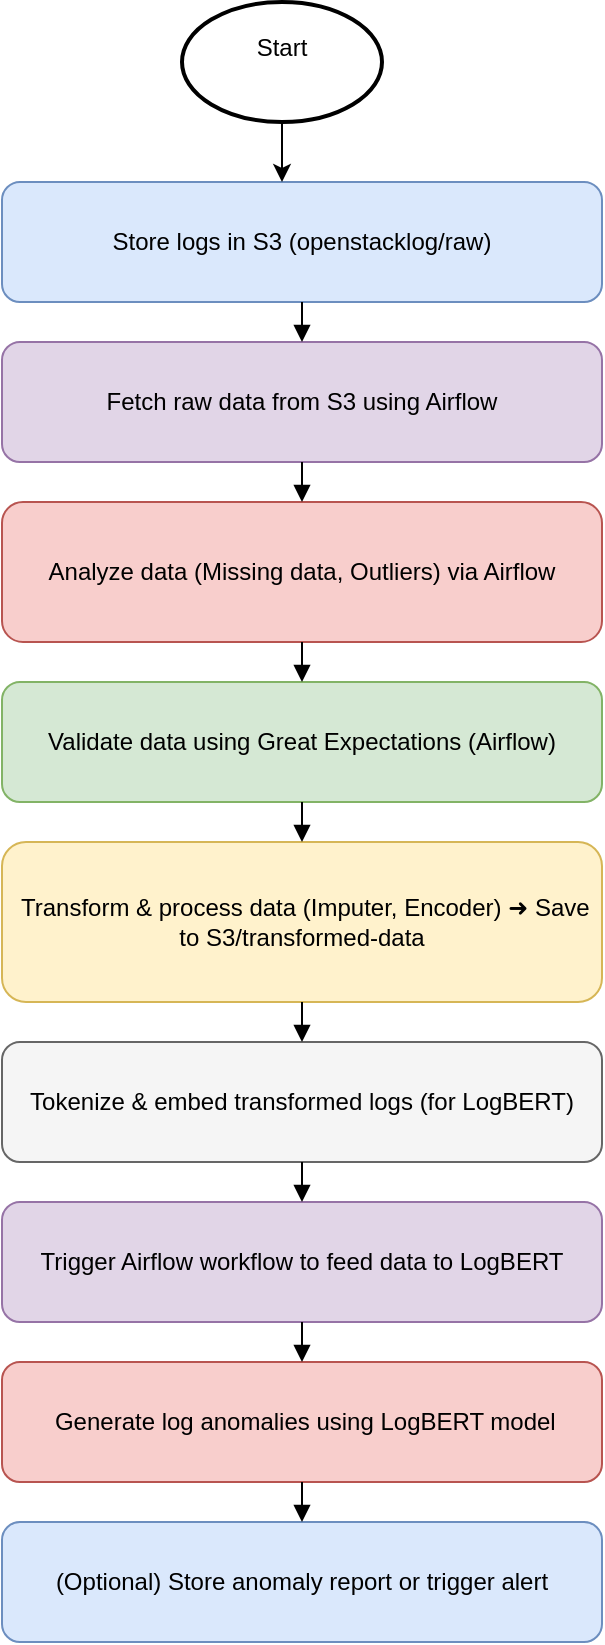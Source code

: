 <mxfile version="26.2.10">
  <diagram name="Root Cause Analysis" id="log-root-cause-flow">
    <mxGraphModel dx="950" dy="619" grid="1" gridSize="10" guides="1" tooltips="1" connect="1" arrows="1" fold="1" page="1" pageScale="1" pageWidth="827" pageHeight="1169" math="0" shadow="0">
      <root>
        <mxCell id="0" />
        <mxCell id="1" parent="0" />
        <mxCell id="2" value="Store logs in S3 (openstacklog/raw)" style="rounded=1;whiteSpace=wrap;html=1;fillColor=#DAE8FC;strokeColor=#6C8EBF;" parent="1" vertex="1">
          <mxGeometry x="240" y="110" width="300" height="60" as="geometry" />
        </mxCell>
        <mxCell id="3" value="Fetch raw data from S3 using Airflow" style="rounded=1;whiteSpace=wrap;html=1;fillColor=#E1D5E7;strokeColor=#9673A6;" parent="1" vertex="1">
          <mxGeometry x="240" y="190" width="300" height="60" as="geometry" />
        </mxCell>
        <mxCell id="4" value="Analyze data (Missing data, Outliers) via Airflow" style="rounded=1;whiteSpace=wrap;html=1;fillColor=#F8CECC;strokeColor=#B85450;" parent="1" vertex="1">
          <mxGeometry x="240" y="270" width="300" height="70" as="geometry" />
        </mxCell>
        <mxCell id="5" value="Validate data using Great Expectations (Airflow)" style="rounded=1;whiteSpace=wrap;html=1;fillColor=#D5E8D4;strokeColor=#82B366;" parent="1" vertex="1">
          <mxGeometry x="240" y="360" width="300" height="60" as="geometry" />
        </mxCell>
        <mxCell id="6" value="&amp;nbsp;Transform &amp;amp; process data (Imputer, Encoder) ➜ Save to S3/transformed-data" style="rounded=1;whiteSpace=wrap;html=1;fillColor=#FFF2CC;strokeColor=#D6B656;" parent="1" vertex="1">
          <mxGeometry x="240" y="440" width="300" height="80" as="geometry" />
        </mxCell>
        <mxCell id="7" value="Tokenize &amp;amp; embed transformed logs (for LogBERT)" style="rounded=1;whiteSpace=wrap;html=1;fillColor=#F5F5F5;strokeColor=#666666;" parent="1" vertex="1">
          <mxGeometry x="240" y="540" width="300" height="60" as="geometry" />
        </mxCell>
        <mxCell id="8" value="Trigger Airflow workflow to feed data to LogBERT" style="rounded=1;whiteSpace=wrap;html=1;fillColor=#E1D5E7;strokeColor=#9673A6;" parent="1" vertex="1">
          <mxGeometry x="240" y="620" width="300" height="60" as="geometry" />
        </mxCell>
        <mxCell id="9" value="&amp;nbsp;Generate log anomalies using LogBERT model" style="rounded=1;whiteSpace=wrap;html=1;fillColor=#F8CECC;strokeColor=#B85450;" parent="1" vertex="1">
          <mxGeometry x="240" y="700" width="300" height="60" as="geometry" />
        </mxCell>
        <mxCell id="10" value="(Optional) Store anomaly report or trigger alert" style="rounded=1;whiteSpace=wrap;html=1;fillColor=#DAE8FC;strokeColor=#6C8EBF;" parent="1" vertex="1">
          <mxGeometry x="240" y="780" width="300" height="60" as="geometry" />
        </mxCell>
        <mxCell id="e1" style="endArrow=block;html=1;" parent="1" source="2" target="3" edge="1">
          <mxGeometry relative="1" as="geometry" />
        </mxCell>
        <mxCell id="e2" style="endArrow=block;html=1;" parent="1" source="3" target="4" edge="1">
          <mxGeometry relative="1" as="geometry" />
        </mxCell>
        <mxCell id="e3" style="endArrow=block;html=1;" parent="1" source="4" target="5" edge="1">
          <mxGeometry relative="1" as="geometry" />
        </mxCell>
        <mxCell id="e4" style="endArrow=block;html=1;" parent="1" source="5" target="6" edge="1">
          <mxGeometry relative="1" as="geometry" />
        </mxCell>
        <mxCell id="e5" style="endArrow=block;html=1;" parent="1" source="6" target="7" edge="1">
          <mxGeometry relative="1" as="geometry" />
        </mxCell>
        <mxCell id="e6" style="endArrow=block;html=1;" parent="1" source="7" target="8" edge="1">
          <mxGeometry relative="1" as="geometry" />
        </mxCell>
        <mxCell id="e7" style="endArrow=block;html=1;" parent="1" source="8" target="9" edge="1">
          <mxGeometry relative="1" as="geometry" />
        </mxCell>
        <mxCell id="e8" style="endArrow=block;html=1;" parent="1" source="9" target="10" edge="1">
          <mxGeometry relative="1" as="geometry" />
        </mxCell>
        <mxCell id="uPUSgnIk5_BVq6u-cnYK-10" value="Start&lt;div&gt;&lt;br&gt;&lt;/div&gt;" style="strokeWidth=2;html=1;shape=mxgraph.flowchart.start_1;whiteSpace=wrap;points=[[0,0.5,0,0,0],[0.145,0.145,0,0,0],[0.145,0.855,0,0,0],[0.5,0,0,0,0],[0.5,1,0,0,0],[0.855,0.145,0,0,0],[0.855,0.855,0,0,0],[1,0.5,0,0,0]];" vertex="1" parent="1">
          <mxGeometry x="330" y="20" width="100" height="60" as="geometry" />
        </mxCell>
        <mxCell id="uPUSgnIk5_BVq6u-cnYK-11" value="" style="endArrow=classic;html=1;rounded=0;exitX=0.5;exitY=1;exitDx=0;exitDy=0;exitPerimeter=0;" edge="1" parent="1" source="uPUSgnIk5_BVq6u-cnYK-10">
          <mxGeometry width="50" height="50" relative="1" as="geometry">
            <mxPoint x="360" y="120" as="sourcePoint" />
            <mxPoint x="380" y="110" as="targetPoint" />
          </mxGeometry>
        </mxCell>
      </root>
    </mxGraphModel>
  </diagram>
</mxfile>
